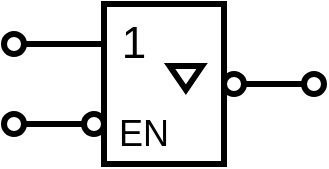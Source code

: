 <mxfile version="13.6.5">
    <diagram id="F5CkYeP1UjFH6WB6Z287" name="第 1 页">
        <mxGraphModel dx="103" dy="184" grid="1" gridSize="10" guides="1" tooltips="1" connect="1" arrows="1" fold="1" page="1" pageScale="1" pageWidth="1200" pageHeight="1600" math="0" shadow="0">
            <root>
                <mxCell id="0"/>
                <mxCell id="1" parent="0"/>
                <mxCell id="2" value="" style="rounded=0;whiteSpace=wrap;html=1;fillColor=none;strokeWidth=3;" vertex="1" parent="1">
                    <mxGeometry x="240" y="240" width="60" height="80" as="geometry"/>
                </mxCell>
                <mxCell id="3" value="" style="endArrow=none;html=1;entryX=0;entryY=0.25;entryDx=0;entryDy=0;strokeWidth=3;" edge="1" parent="1" target="2">
                    <mxGeometry width="50" height="50" relative="1" as="geometry">
                        <mxPoint x="200" y="260" as="sourcePoint"/>
                        <mxPoint x="270" y="300" as="targetPoint"/>
                    </mxGeometry>
                </mxCell>
                <mxCell id="4" value="" style="endArrow=none;html=1;entryX=0;entryY=0.5;entryDx=0;entryDy=0;strokeWidth=3;" edge="1" parent="1" target="19">
                    <mxGeometry width="50" height="50" relative="1" as="geometry">
                        <mxPoint x="200" y="300" as="sourcePoint"/>
                        <mxPoint x="230" y="330" as="targetPoint"/>
                    </mxGeometry>
                </mxCell>
                <mxCell id="5" value="" style="endArrow=none;html=1;exitX=1;exitY=0.5;exitDx=0;exitDy=0;strokeWidth=3;" edge="1" parent="1" source="13">
                    <mxGeometry width="50" height="50" relative="1" as="geometry">
                        <mxPoint x="330" y="299.66" as="sourcePoint"/>
                        <mxPoint x="340" y="280" as="targetPoint"/>
                    </mxGeometry>
                </mxCell>
                <mxCell id="10" value="&lt;font style=&quot;font-size: 22px&quot;&gt;1&lt;/font&gt;" style="text;html=1;strokeColor=none;fillColor=none;align=center;verticalAlign=middle;whiteSpace=wrap;rounded=0;" vertex="1" parent="1">
                    <mxGeometry x="240" y="240" width="30" height="40" as="geometry"/>
                </mxCell>
                <mxCell id="11" value="&lt;font style=&quot;font-size: 18px&quot;&gt;EN&lt;/font&gt;" style="text;html=1;strokeColor=none;fillColor=none;align=center;verticalAlign=middle;whiteSpace=wrap;rounded=0;" vertex="1" parent="1">
                    <mxGeometry x="240" y="290" width="40" height="30" as="geometry"/>
                </mxCell>
                <mxCell id="12" value="" style="triangle;whiteSpace=wrap;html=1;strokeWidth=3;fillColor=none;rotation=90;" vertex="1" parent="1">
                    <mxGeometry x="275" y="268.75" width="11.87" height="16.25" as="geometry"/>
                </mxCell>
                <mxCell id="13" value="" style="ellipse;whiteSpace=wrap;html=1;aspect=fixed;strokeWidth=3;fillColor=none;" vertex="1" parent="1">
                    <mxGeometry x="300" y="275" width="10" height="10" as="geometry"/>
                </mxCell>
                <mxCell id="15" value="" style="endArrow=none;html=1;exitX=1;exitY=0.5;exitDx=0;exitDy=0;strokeWidth=3;" edge="1" parent="1" source="2" target="13">
                    <mxGeometry width="50" height="50" relative="1" as="geometry">
                        <mxPoint x="300" y="280" as="sourcePoint"/>
                        <mxPoint x="340" y="280" as="targetPoint"/>
                    </mxGeometry>
                </mxCell>
                <mxCell id="16" value="" style="ellipse;whiteSpace=wrap;html=1;aspect=fixed;strokeWidth=3;fillColor=none;" vertex="1" parent="1">
                    <mxGeometry x="190" y="255" width="10" height="10" as="geometry"/>
                </mxCell>
                <mxCell id="17" value="" style="ellipse;whiteSpace=wrap;html=1;aspect=fixed;strokeWidth=3;fillColor=none;" vertex="1" parent="1">
                    <mxGeometry x="340" y="275" width="10" height="10" as="geometry"/>
                </mxCell>
                <mxCell id="19" value="" style="ellipse;whiteSpace=wrap;html=1;aspect=fixed;strokeWidth=3;fillColor=none;" vertex="1" parent="1">
                    <mxGeometry x="230" y="295" width="10" height="10" as="geometry"/>
                </mxCell>
                <mxCell id="20" value="" style="ellipse;whiteSpace=wrap;html=1;aspect=fixed;strokeWidth=3;fillColor=none;" vertex="1" parent="1">
                    <mxGeometry x="190" y="295" width="10" height="10" as="geometry"/>
                </mxCell>
            </root>
        </mxGraphModel>
    </diagram>
</mxfile>